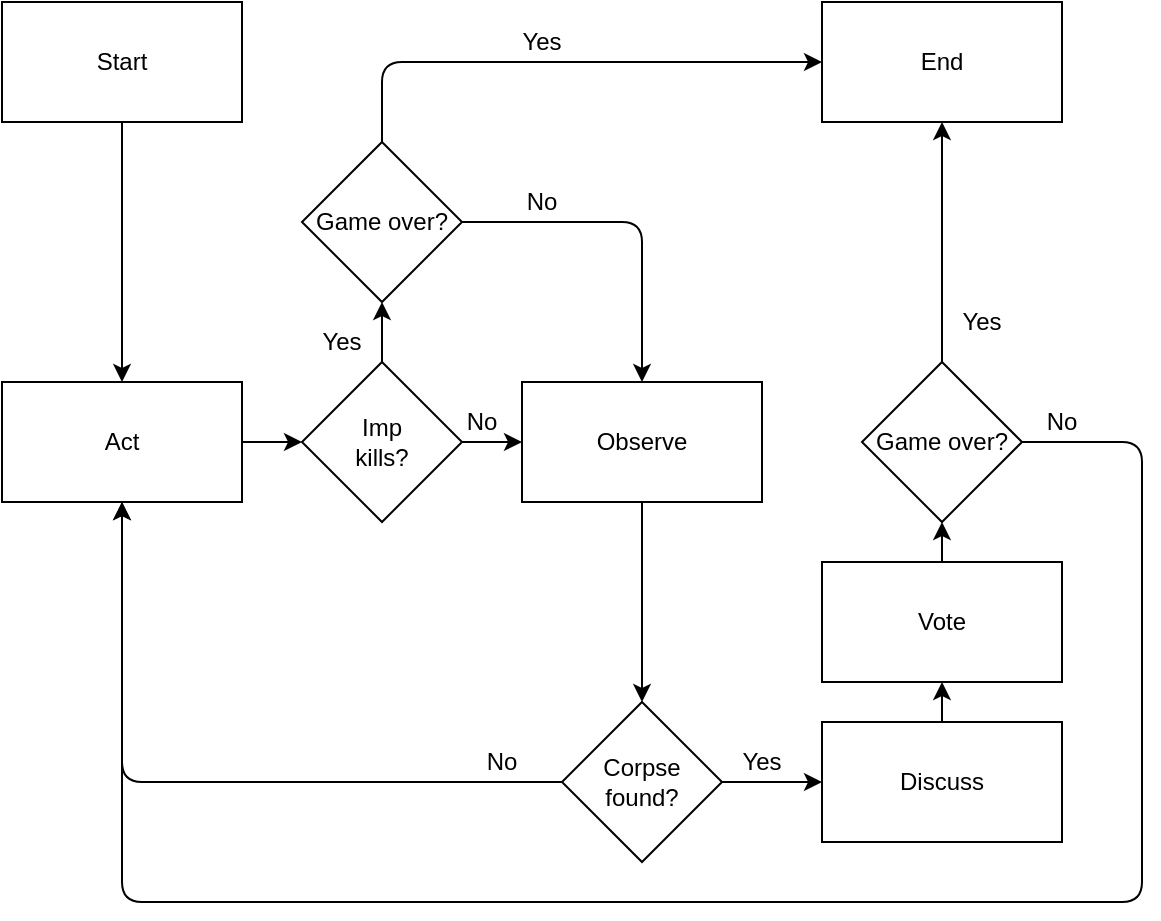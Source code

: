 <mxfile version="14.7.0" type="device"><diagram id="KzklN7hGm3ycbzqs95G0" name="Page-1"><mxGraphModel dx="813" dy="459" grid="1" gridSize="10" guides="1" tooltips="1" connect="1" arrows="1" fold="1" page="1" pageScale="1" pageWidth="850" pageHeight="1100" math="0" shadow="0"><root><mxCell id="0"/><mxCell id="1" parent="0"/><mxCell id="ClGy_K4lnPdXB99Z1WEq-2" value="Act" style="rounded=0;whiteSpace=wrap;html=1;" vertex="1" parent="1"><mxGeometry x="130" y="240" width="120" height="60" as="geometry"/></mxCell><mxCell id="ClGy_K4lnPdXB99Z1WEq-3" value="Observe" style="rounded=0;whiteSpace=wrap;html=1;" vertex="1" parent="1"><mxGeometry x="390" y="240" width="120" height="60" as="geometry"/></mxCell><mxCell id="ClGy_K4lnPdXB99Z1WEq-5" value="Corpse found?" style="rhombus;whiteSpace=wrap;html=1;" vertex="1" parent="1"><mxGeometry x="410" y="400" width="80" height="80" as="geometry"/></mxCell><mxCell id="ClGy_K4lnPdXB99Z1WEq-7" value="" style="endArrow=classic;html=1;exitX=0.5;exitY=1;exitDx=0;exitDy=0;" edge="1" parent="1" source="ClGy_K4lnPdXB99Z1WEq-3"><mxGeometry width="50" height="50" relative="1" as="geometry"><mxPoint x="590" y="400" as="sourcePoint"/><mxPoint x="450" y="400" as="targetPoint"/></mxGeometry></mxCell><mxCell id="ClGy_K4lnPdXB99Z1WEq-8" value="" style="endArrow=classic;html=1;exitX=0;exitY=0.5;exitDx=0;exitDy=0;entryX=0.5;entryY=1;entryDx=0;entryDy=0;" edge="1" parent="1" source="ClGy_K4lnPdXB99Z1WEq-5" target="ClGy_K4lnPdXB99Z1WEq-2"><mxGeometry width="50" height="50" relative="1" as="geometry"><mxPoint x="440" y="420" as="sourcePoint"/><mxPoint x="490" y="370" as="targetPoint"/><Array as="points"><mxPoint x="190" y="440"/></Array></mxGeometry></mxCell><mxCell id="ClGy_K4lnPdXB99Z1WEq-9" value="No" style="text;html=1;strokeColor=none;fillColor=none;align=center;verticalAlign=middle;whiteSpace=wrap;rounded=0;" vertex="1" parent="1"><mxGeometry x="360" y="420" width="40" height="20" as="geometry"/></mxCell><mxCell id="ClGy_K4lnPdXB99Z1WEq-10" value="Discuss" style="rounded=0;whiteSpace=wrap;html=1;" vertex="1" parent="1"><mxGeometry x="540" y="410" width="120" height="60" as="geometry"/></mxCell><mxCell id="ClGy_K4lnPdXB99Z1WEq-11" value="" style="endArrow=classic;html=1;exitX=1;exitY=0.5;exitDx=0;exitDy=0;entryX=0;entryY=0.5;entryDx=0;entryDy=0;" edge="1" parent="1" source="ClGy_K4lnPdXB99Z1WEq-5" target="ClGy_K4lnPdXB99Z1WEq-10"><mxGeometry width="50" height="50" relative="1" as="geometry"><mxPoint x="550" y="390" as="sourcePoint"/><mxPoint x="600" y="340" as="targetPoint"/></mxGeometry></mxCell><mxCell id="ClGy_K4lnPdXB99Z1WEq-14" value="Imp&lt;br&gt;kills?" style="rhombus;whiteSpace=wrap;html=1;" vertex="1" parent="1"><mxGeometry x="280" y="230" width="80" height="80" as="geometry"/></mxCell><mxCell id="ClGy_K4lnPdXB99Z1WEq-15" value="" style="endArrow=classic;html=1;exitX=1;exitY=0.5;exitDx=0;exitDy=0;entryX=0;entryY=0.5;entryDx=0;entryDy=0;" edge="1" parent="1" source="ClGy_K4lnPdXB99Z1WEq-2" target="ClGy_K4lnPdXB99Z1WEq-14"><mxGeometry width="50" height="50" relative="1" as="geometry"><mxPoint x="480" y="390" as="sourcePoint"/><mxPoint x="530" y="340" as="targetPoint"/></mxGeometry></mxCell><mxCell id="ClGy_K4lnPdXB99Z1WEq-17" value="Game over?" style="rhombus;whiteSpace=wrap;html=1;" vertex="1" parent="1"><mxGeometry x="280" y="120" width="80" height="80" as="geometry"/></mxCell><mxCell id="ClGy_K4lnPdXB99Z1WEq-18" value="" style="endArrow=classic;html=1;exitX=0.5;exitY=0;exitDx=0;exitDy=0;entryX=0.5;entryY=1;entryDx=0;entryDy=0;" edge="1" parent="1" source="ClGy_K4lnPdXB99Z1WEq-14" target="ClGy_K4lnPdXB99Z1WEq-17"><mxGeometry width="50" height="50" relative="1" as="geometry"><mxPoint x="320" y="240" as="sourcePoint"/><mxPoint x="370" y="190" as="targetPoint"/></mxGeometry></mxCell><mxCell id="ClGy_K4lnPdXB99Z1WEq-20" value="Yes" style="text;html=1;strokeColor=none;fillColor=none;align=center;verticalAlign=middle;whiteSpace=wrap;rounded=0;" vertex="1" parent="1"><mxGeometry x="280" y="210" width="40" height="20" as="geometry"/></mxCell><mxCell id="ClGy_K4lnPdXB99Z1WEq-21" value="" style="endArrow=classic;html=1;entryX=1;entryY=1;entryDx=0;entryDy=0;" edge="1" parent="1" target="ClGy_K4lnPdXB99Z1WEq-22"><mxGeometry width="50" height="50" relative="1" as="geometry"><mxPoint x="360" y="270" as="sourcePoint"/><mxPoint x="410" y="270" as="targetPoint"/></mxGeometry></mxCell><mxCell id="ClGy_K4lnPdXB99Z1WEq-22" value="No" style="text;html=1;strokeColor=none;fillColor=none;align=center;verticalAlign=middle;whiteSpace=wrap;rounded=0;" vertex="1" parent="1"><mxGeometry x="350" y="250" width="40" height="20" as="geometry"/></mxCell><mxCell id="ClGy_K4lnPdXB99Z1WEq-23" value="" style="endArrow=classic;html=1;entryX=0.5;entryY=0;entryDx=0;entryDy=0;" edge="1" parent="1" target="ClGy_K4lnPdXB99Z1WEq-3"><mxGeometry width="50" height="50" relative="1" as="geometry"><mxPoint x="360" y="160" as="sourcePoint"/><mxPoint x="410" y="110" as="targetPoint"/><Array as="points"><mxPoint x="450" y="160"/></Array></mxGeometry></mxCell><mxCell id="ClGy_K4lnPdXB99Z1WEq-24" value="No" style="text;html=1;strokeColor=none;fillColor=none;align=center;verticalAlign=middle;whiteSpace=wrap;rounded=0;" vertex="1" parent="1"><mxGeometry x="380" y="140" width="40" height="20" as="geometry"/></mxCell><mxCell id="ClGy_K4lnPdXB99Z1WEq-25" value="Vote" style="rounded=0;whiteSpace=wrap;html=1;" vertex="1" parent="1"><mxGeometry x="540" y="330" width="120" height="60" as="geometry"/></mxCell><mxCell id="ClGy_K4lnPdXB99Z1WEq-27" value="Game over?" style="rhombus;whiteSpace=wrap;html=1;" vertex="1" parent="1"><mxGeometry x="560" y="230" width="80" height="80" as="geometry"/></mxCell><mxCell id="ClGy_K4lnPdXB99Z1WEq-29" value="" style="endArrow=classic;html=1;exitX=1;exitY=0.5;exitDx=0;exitDy=0;" edge="1" parent="1" source="ClGy_K4lnPdXB99Z1WEq-27"><mxGeometry width="50" height="50" relative="1" as="geometry"><mxPoint x="740" y="390" as="sourcePoint"/><mxPoint x="190" y="300" as="targetPoint"/><Array as="points"><mxPoint x="700" y="270"/><mxPoint x="700" y="500"/><mxPoint x="190" y="500"/></Array></mxGeometry></mxCell><mxCell id="ClGy_K4lnPdXB99Z1WEq-31" value="" style="endArrow=classic;html=1;exitX=0.5;exitY=0;exitDx=0;exitDy=0;entryX=0.5;entryY=1;entryDx=0;entryDy=0;" edge="1" parent="1" source="ClGy_K4lnPdXB99Z1WEq-10" target="ClGy_K4lnPdXB99Z1WEq-25"><mxGeometry width="50" height="50" relative="1" as="geometry"><mxPoint x="570" y="380" as="sourcePoint"/><mxPoint x="620" y="330" as="targetPoint"/></mxGeometry></mxCell><mxCell id="ClGy_K4lnPdXB99Z1WEq-32" value="" style="endArrow=classic;html=1;exitX=0.5;exitY=0;exitDx=0;exitDy=0;entryX=0.5;entryY=1;entryDx=0;entryDy=0;" edge="1" parent="1" source="ClGy_K4lnPdXB99Z1WEq-25" target="ClGy_K4lnPdXB99Z1WEq-27"><mxGeometry width="50" height="50" relative="1" as="geometry"><mxPoint x="570" y="320" as="sourcePoint"/><mxPoint x="620" y="270" as="targetPoint"/></mxGeometry></mxCell><mxCell id="ClGy_K4lnPdXB99Z1WEq-33" value="Yes" style="text;html=1;strokeColor=none;fillColor=none;align=center;verticalAlign=middle;whiteSpace=wrap;rounded=0;" vertex="1" parent="1"><mxGeometry x="490" y="420" width="40" height="20" as="geometry"/></mxCell><mxCell id="ClGy_K4lnPdXB99Z1WEq-36" value="No" style="text;html=1;strokeColor=none;fillColor=none;align=center;verticalAlign=middle;whiteSpace=wrap;rounded=0;" vertex="1" parent="1"><mxGeometry x="640" y="250" width="40" height="20" as="geometry"/></mxCell><mxCell id="ClGy_K4lnPdXB99Z1WEq-37" value="End" style="rounded=0;whiteSpace=wrap;html=1;" vertex="1" parent="1"><mxGeometry x="540" y="50" width="120" height="60" as="geometry"/></mxCell><mxCell id="ClGy_K4lnPdXB99Z1WEq-38" value="" style="endArrow=classic;html=1;entryX=0;entryY=0.5;entryDx=0;entryDy=0;" edge="1" parent="1" target="ClGy_K4lnPdXB99Z1WEq-37"><mxGeometry width="50" height="50" relative="1" as="geometry"><mxPoint x="320" y="120" as="sourcePoint"/><mxPoint x="370" y="70" as="targetPoint"/><Array as="points"><mxPoint x="320" y="80"/></Array></mxGeometry></mxCell><mxCell id="ClGy_K4lnPdXB99Z1WEq-39" value="" style="endArrow=classic;html=1;entryX=0.5;entryY=1;entryDx=0;entryDy=0;" edge="1" parent="1" target="ClGy_K4lnPdXB99Z1WEq-37"><mxGeometry width="50" height="50" relative="1" as="geometry"><mxPoint x="600" y="230" as="sourcePoint"/><mxPoint x="650" y="180" as="targetPoint"/></mxGeometry></mxCell><mxCell id="ClGy_K4lnPdXB99Z1WEq-41" value="Start" style="rounded=0;whiteSpace=wrap;html=1;" vertex="1" parent="1"><mxGeometry x="130" y="50" width="120" height="60" as="geometry"/></mxCell><mxCell id="ClGy_K4lnPdXB99Z1WEq-42" value="" style="endArrow=classic;html=1;exitX=0.5;exitY=1;exitDx=0;exitDy=0;" edge="1" parent="1" source="ClGy_K4lnPdXB99Z1WEq-41" target="ClGy_K4lnPdXB99Z1WEq-2"><mxGeometry width="50" height="50" relative="1" as="geometry"><mxPoint x="180" y="175" as="sourcePoint"/><mxPoint x="230" y="125" as="targetPoint"/></mxGeometry></mxCell><mxCell id="ClGy_K4lnPdXB99Z1WEq-43" value="Yes" style="text;html=1;strokeColor=none;fillColor=none;align=center;verticalAlign=middle;whiteSpace=wrap;rounded=0;" vertex="1" parent="1"><mxGeometry x="380" y="60" width="40" height="20" as="geometry"/></mxCell><mxCell id="ClGy_K4lnPdXB99Z1WEq-44" value="Yes" style="text;html=1;strokeColor=none;fillColor=none;align=center;verticalAlign=middle;whiteSpace=wrap;rounded=0;" vertex="1" parent="1"><mxGeometry x="600" y="200" width="40" height="20" as="geometry"/></mxCell></root></mxGraphModel></diagram></mxfile>